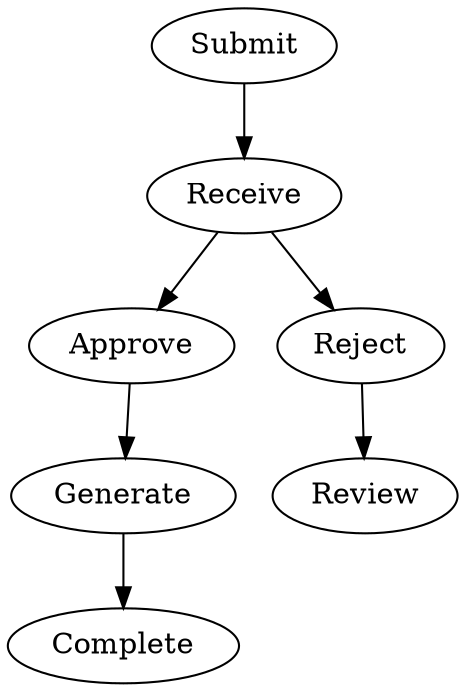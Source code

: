 

digraph {
  Submit -> Receive
  Receive -> Approve
  Receive -> Reject
  Reject -> Review
  Approve -> Generate
  Generate -> Complete
}